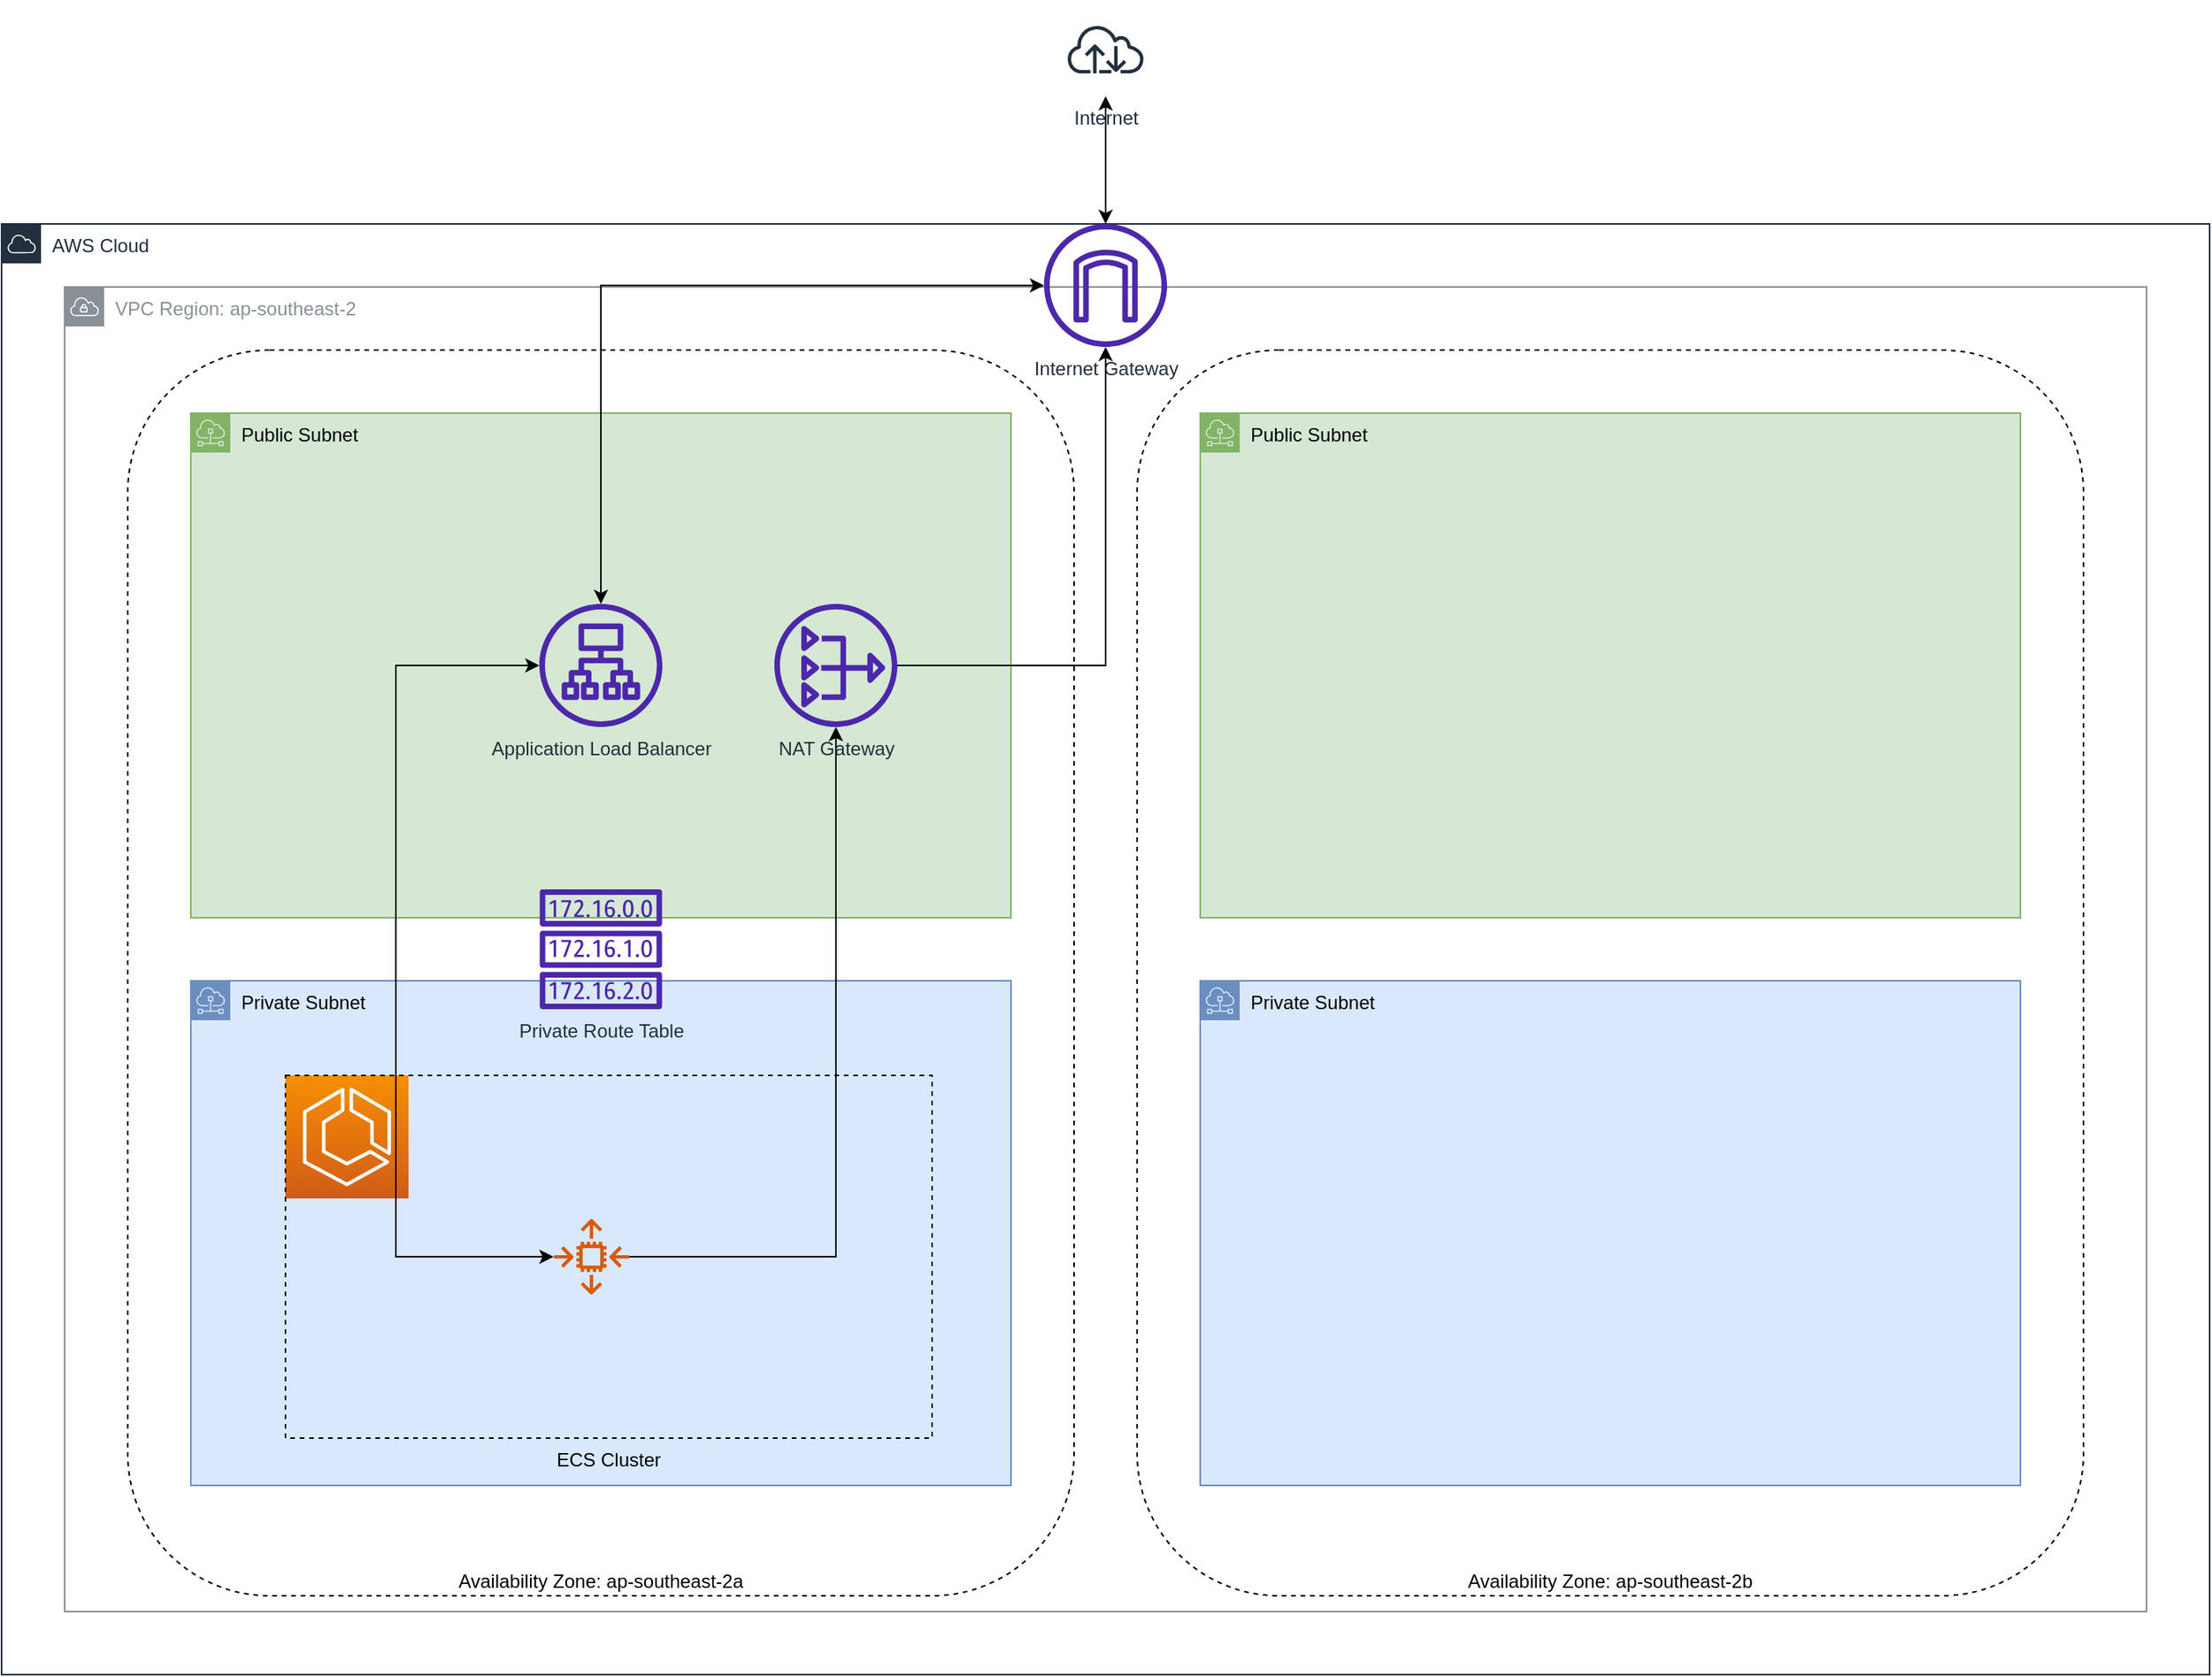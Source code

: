 <mxfile version="16.0.0" type="github"><diagram id="NgmGWFwK_LIs1UjmQzk_" name="Page-1"><mxGraphModel dx="1673" dy="965" grid="1" gridSize="10" guides="1" tooltips="1" connect="1" arrows="1" fold="1" page="1" pageScale="1" pageWidth="1654" pageHeight="1169" math="0" shadow="0"><root><mxCell id="0"/><mxCell id="1" parent="0"/><mxCell id="3cRh0NwT5FaNoFvp3RTR-8" value="Public Subnet" style="sketch=0;outlineConnect=0;html=1;whiteSpace=wrap;fontSize=12;fontStyle=0;shape=mxgraph.aws4.group;grIcon=mxgraph.aws4.group_subnet;strokeColor=#82b366;fillColor=#d5e8d4;verticalAlign=top;align=left;spacingLeft=30;dashed=0;" vertex="1" parent="1"><mxGeometry x="320" y="320" width="520" height="320" as="geometry"/></mxCell><mxCell id="3cRh0NwT5FaNoFvp3RTR-2" value="VPC Region: ap-southeast-2" style="sketch=0;outlineConnect=0;gradientColor=none;html=1;whiteSpace=wrap;fontSize=12;fontStyle=0;shape=mxgraph.aws4.group;grIcon=mxgraph.aws4.group_vpc;strokeColor=#879196;fillColor=none;verticalAlign=top;align=left;spacingLeft=30;fontColor=#879196;dashed=0;" vertex="1" parent="1"><mxGeometry x="240" y="240" width="1320" height="840" as="geometry"/></mxCell><mxCell id="3cRh0NwT5FaNoFvp3RTR-13" value="Availability Zone: ap-southeast-2a" style="rounded=1;whiteSpace=wrap;html=1;fillColor=none;dashed=1;verticalAlign=bottom;" vertex="1" parent="1"><mxGeometry x="280" y="280" width="600" height="790" as="geometry"/></mxCell><mxCell id="3cRh0NwT5FaNoFvp3RTR-5" value="AWS Cloud" style="points=[[0,0],[0.25,0],[0.5,0],[0.75,0],[1,0],[1,0.25],[1,0.5],[1,0.75],[1,1],[0.75,1],[0.5,1],[0.25,1],[0,1],[0,0.75],[0,0.5],[0,0.25]];outlineConnect=0;gradientColor=none;html=1;whiteSpace=wrap;fontSize=12;fontStyle=0;container=1;pointerEvents=0;collapsible=0;recursiveResize=0;shape=mxgraph.aws4.group;grIcon=mxgraph.aws4.group_aws_cloud;strokeColor=#232F3E;fillColor=none;verticalAlign=top;align=left;spacingLeft=30;fontColor=#232F3E;dashed=0;" vertex="1" parent="1"><mxGeometry x="200" y="200" width="1400" height="920" as="geometry"/></mxCell><mxCell id="3cRh0NwT5FaNoFvp3RTR-9" value="&lt;div&gt;Private Subnet&lt;br&gt;&lt;/div&gt;" style="sketch=0;outlineConnect=0;html=1;whiteSpace=wrap;fontSize=12;fontStyle=0;shape=mxgraph.aws4.group;grIcon=mxgraph.aws4.group_subnet;strokeColor=#6c8ebf;fillColor=#dae8fc;verticalAlign=top;align=left;spacingLeft=30;dashed=0;" vertex="1" parent="3cRh0NwT5FaNoFvp3RTR-5"><mxGeometry x="120" y="480" width="520" height="320" as="geometry"/></mxCell><mxCell id="3cRh0NwT5FaNoFvp3RTR-14" value="Availability Zone: ap-southeast-2b" style="rounded=1;whiteSpace=wrap;html=1;fillColor=none;dashed=1;verticalAlign=bottom;" vertex="1" parent="3cRh0NwT5FaNoFvp3RTR-5"><mxGeometry x="720" y="80" width="600" height="790" as="geometry"/></mxCell><mxCell id="3cRh0NwT5FaNoFvp3RTR-10" value="Public Subnet" style="sketch=0;outlineConnect=0;html=1;whiteSpace=wrap;fontSize=12;fontStyle=0;shape=mxgraph.aws4.group;grIcon=mxgraph.aws4.group_subnet;strokeColor=#82b366;fillColor=#d5e8d4;verticalAlign=top;align=left;spacingLeft=30;dashed=0;" vertex="1" parent="3cRh0NwT5FaNoFvp3RTR-5"><mxGeometry x="760" y="120" width="520" height="320" as="geometry"/></mxCell><mxCell id="3cRh0NwT5FaNoFvp3RTR-12" value="&lt;div&gt;Private Subnet&lt;br&gt;&lt;/div&gt;" style="sketch=0;outlineConnect=0;html=1;whiteSpace=wrap;fontSize=12;fontStyle=0;shape=mxgraph.aws4.group;grIcon=mxgraph.aws4.group_subnet;strokeColor=#6c8ebf;fillColor=#dae8fc;verticalAlign=top;align=left;spacingLeft=30;dashed=0;" vertex="1" parent="3cRh0NwT5FaNoFvp3RTR-5"><mxGeometry x="760" y="480" width="520" height="320" as="geometry"/></mxCell><mxCell id="3cRh0NwT5FaNoFvp3RTR-18" value="Private Route Table " style="sketch=0;outlineConnect=0;fontColor=#232F3E;gradientColor=none;fillColor=#4D27AA;strokeColor=none;dashed=0;verticalLabelPosition=bottom;verticalAlign=top;align=center;html=1;fontSize=12;fontStyle=0;aspect=fixed;pointerEvents=1;shape=mxgraph.aws4.route_table;" vertex="1" parent="3cRh0NwT5FaNoFvp3RTR-5"><mxGeometry x="341" y="422" width="78" height="76" as="geometry"/></mxCell><mxCell id="3cRh0NwT5FaNoFvp3RTR-27" style="edgeStyle=orthogonalEdgeStyle;rounded=0;orthogonalLoop=1;jettySize=auto;html=1;startArrow=classic;startFill=1;endArrow=none;endFill=0;" edge="1" parent="3cRh0NwT5FaNoFvp3RTR-5" source="3cRh0NwT5FaNoFvp3RTR-16" target="3cRh0NwT5FaNoFvp3RTR-34"><mxGeometry relative="1" as="geometry"><mxPoint x="398" y="655" as="targetPoint"/><Array as="points"><mxPoint x="529" y="655"/></Array></mxGeometry></mxCell><mxCell id="3cRh0NwT5FaNoFvp3RTR-16" value="NAT Gateway" style="sketch=0;outlineConnect=0;fontColor=#232F3E;gradientColor=none;fillColor=#4D27AA;strokeColor=none;dashed=0;verticalLabelPosition=bottom;verticalAlign=top;align=center;html=1;fontSize=12;fontStyle=0;aspect=fixed;pointerEvents=1;shape=mxgraph.aws4.nat_gateway;" vertex="1" parent="3cRh0NwT5FaNoFvp3RTR-5"><mxGeometry x="490" y="241" width="78" height="78" as="geometry"/></mxCell><mxCell id="3cRh0NwT5FaNoFvp3RTR-28" value="Application Load Balancer" style="sketch=0;outlineConnect=0;fontColor=#232F3E;gradientColor=none;fillColor=#4D27AA;strokeColor=none;dashed=0;verticalLabelPosition=bottom;verticalAlign=top;align=center;html=1;fontSize=12;fontStyle=0;aspect=fixed;pointerEvents=1;shape=mxgraph.aws4.application_load_balancer;" vertex="1" parent="3cRh0NwT5FaNoFvp3RTR-5"><mxGeometry x="341" y="241" width="78" height="78" as="geometry"/></mxCell><mxCell id="3cRh0NwT5FaNoFvp3RTR-30" value="" style="sketch=0;points=[[0,0,0],[0.25,0,0],[0.5,0,0],[0.75,0,0],[1,0,0],[0,1,0],[0.25,1,0],[0.5,1,0],[0.75,1,0],[1,1,0],[0,0.25,0],[0,0.5,0],[0,0.75,0],[1,0.25,0],[1,0.5,0],[1,0.75,0]];outlineConnect=0;fontColor=#232F3E;gradientColor=#F78E04;gradientDirection=north;fillColor=#D05C17;strokeColor=#ffffff;dashed=0;verticalLabelPosition=bottom;verticalAlign=top;align=center;html=1;fontSize=12;fontStyle=0;aspect=fixed;shape=mxgraph.aws4.resourceIcon;resIcon=mxgraph.aws4.ecs;" vertex="1" parent="3cRh0NwT5FaNoFvp3RTR-5"><mxGeometry x="180" y="540" width="78" height="78" as="geometry"/></mxCell><mxCell id="3cRh0NwT5FaNoFvp3RTR-31" value="ECS Cluster" style="rounded=0;whiteSpace=wrap;html=1;dashed=1;fillColor=none;verticalAlign=top;labelPosition=center;verticalLabelPosition=bottom;align=center;" vertex="1" parent="3cRh0NwT5FaNoFvp3RTR-5"><mxGeometry x="180" y="540" width="410" height="230" as="geometry"/></mxCell><mxCell id="3cRh0NwT5FaNoFvp3RTR-29" style="edgeStyle=orthogonalEdgeStyle;rounded=0;orthogonalLoop=1;jettySize=auto;html=1;startArrow=classic;startFill=1;endArrow=classic;endFill=1;" edge="1" parent="3cRh0NwT5FaNoFvp3RTR-5" source="3cRh0NwT5FaNoFvp3RTR-28"><mxGeometry relative="1" as="geometry"><mxPoint x="350" y="655" as="targetPoint"/><Array as="points"><mxPoint x="250" y="280"/><mxPoint x="250" y="655"/></Array></mxGeometry></mxCell><mxCell id="3cRh0NwT5FaNoFvp3RTR-34" value="" style="sketch=0;outlineConnect=0;fontColor=#232F3E;gradientColor=none;fillColor=#D45B07;strokeColor=none;dashed=0;verticalLabelPosition=bottom;verticalAlign=top;align=center;html=1;fontSize=12;fontStyle=0;aspect=fixed;pointerEvents=1;shape=mxgraph.aws4.auto_scaling2;" vertex="1" parent="3cRh0NwT5FaNoFvp3RTR-5"><mxGeometry x="350" y="631" width="48" height="48" as="geometry"/></mxCell><mxCell id="3cRh0NwT5FaNoFvp3RTR-25" style="edgeStyle=orthogonalEdgeStyle;rounded=0;orthogonalLoop=1;jettySize=auto;html=1;startArrow=classic;startFill=1;" edge="1" parent="1" source="3cRh0NwT5FaNoFvp3RTR-15" target="3cRh0NwT5FaNoFvp3RTR-28"><mxGeometry relative="1" as="geometry"><Array as="points"><mxPoint x="580" y="239"/></Array></mxGeometry></mxCell><mxCell id="3cRh0NwT5FaNoFvp3RTR-15" value="Internet Gateway" style="sketch=0;outlineConnect=0;fontColor=#232F3E;gradientColor=none;fillColor=#4D27AA;strokeColor=none;dashed=0;verticalLabelPosition=bottom;verticalAlign=top;align=center;html=1;fontSize=12;fontStyle=0;aspect=fixed;pointerEvents=1;shape=mxgraph.aws4.internet_gateway;" vertex="1" parent="1"><mxGeometry x="861" y="200" width="78" height="78" as="geometry"/></mxCell><mxCell id="3cRh0NwT5FaNoFvp3RTR-21" value="" style="edgeStyle=orthogonalEdgeStyle;rounded=0;orthogonalLoop=1;jettySize=auto;html=1;startArrow=classic;startFill=1;" edge="1" parent="1" source="3cRh0NwT5FaNoFvp3RTR-20" target="3cRh0NwT5FaNoFvp3RTR-15"><mxGeometry relative="1" as="geometry"/></mxCell><mxCell id="3cRh0NwT5FaNoFvp3RTR-20" value="Internet" style="sketch=0;outlineConnect=0;fontColor=#232F3E;gradientColor=none;strokeColor=#232F3E;fillColor=#ffffff;dashed=0;verticalLabelPosition=bottom;verticalAlign=top;align=center;html=1;fontSize=12;fontStyle=0;aspect=fixed;shape=mxgraph.aws4.resourceIcon;resIcon=mxgraph.aws4.internet;" vertex="1" parent="1"><mxGeometry x="870" y="59" width="60" height="60" as="geometry"/></mxCell><mxCell id="3cRh0NwT5FaNoFvp3RTR-26" style="edgeStyle=orthogonalEdgeStyle;rounded=0;orthogonalLoop=1;jettySize=auto;html=1;startArrow=none;startFill=0;" edge="1" parent="1" source="3cRh0NwT5FaNoFvp3RTR-16" target="3cRh0NwT5FaNoFvp3RTR-15"><mxGeometry relative="1" as="geometry"/></mxCell></root></mxGraphModel></diagram></mxfile>
